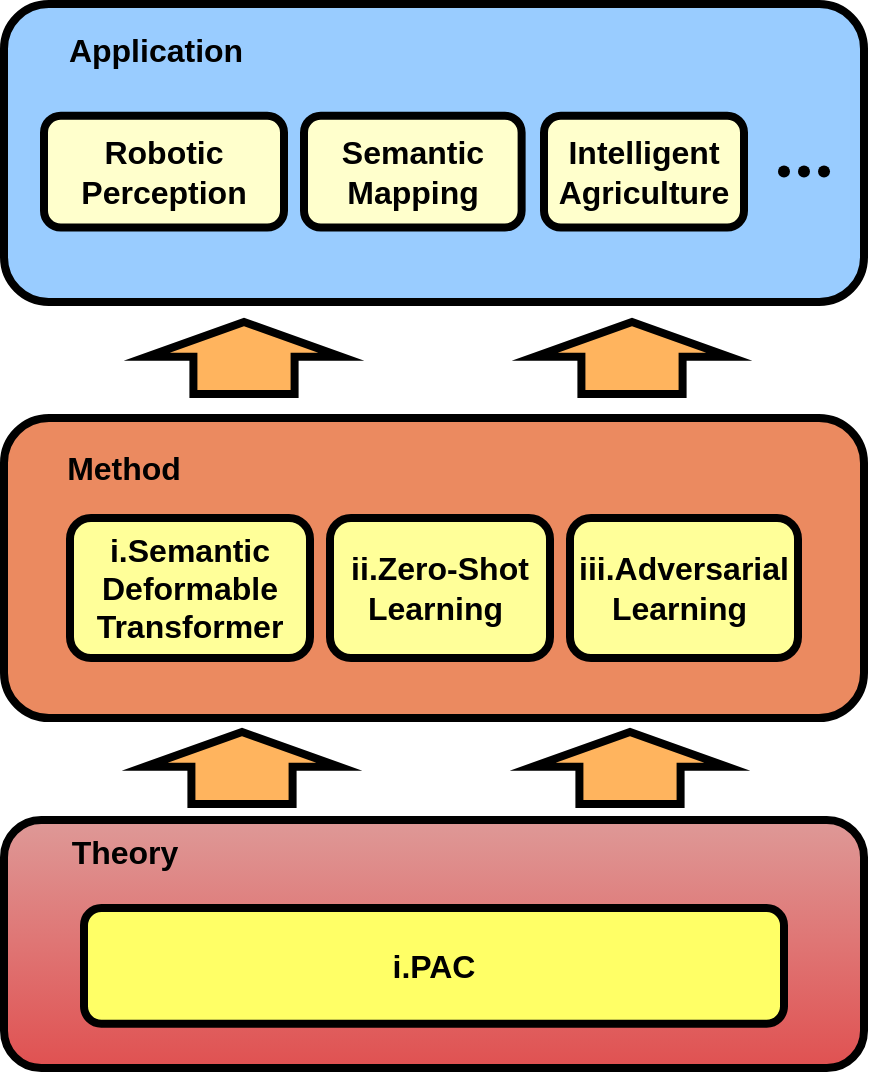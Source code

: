 <mxfile version="22.1.6" type="github">
  <diagram name="第 1 页" id="VBXrqZ1TGD6I4Q5Eti-B">
    <mxGraphModel dx="1386" dy="793" grid="1" gridSize="10" guides="1" tooltips="1" connect="1" arrows="1" fold="1" page="1" pageScale="1" pageWidth="827" pageHeight="1169" math="0" shadow="0">
      <root>
        <mxCell id="0" />
        <mxCell id="1" parent="0" />
        <mxCell id="AY9r4cSfCqV8gxd3wn3r-1" value="" style="group" parent="1" vertex="1" connectable="0">
          <mxGeometry x="100" y="621" width="430" height="124" as="geometry" />
        </mxCell>
        <mxCell id="AY9r4cSfCqV8gxd3wn3r-2" value="" style="rounded=1;whiteSpace=wrap;html=1;strokeWidth=4;fillColor=#DE9997;strokeColor=#000000;fillStyle=auto;gradientColor=#E05151;" parent="AY9r4cSfCqV8gxd3wn3r-1" vertex="1">
          <mxGeometry width="430.0" height="124" as="geometry" />
        </mxCell>
        <mxCell id="AY9r4cSfCqV8gxd3wn3r-3" value="&lt;b&gt;&lt;font style=&quot;font-size: 16px;&quot;&gt;i.PAC&lt;/font&gt;&lt;/b&gt;" style="rounded=1;whiteSpace=wrap;html=1;strokeWidth=4;fillColor=#FFFF66;strokeColor=#000000;" parent="AY9r4cSfCqV8gxd3wn3r-1" vertex="1">
          <mxGeometry x="40" y="43.997" width="350" height="57.867" as="geometry" />
        </mxCell>
        <mxCell id="AY9r4cSfCqV8gxd3wn3r-4" value="Theory" style="text;html=1;strokeColor=none;fillColor=none;align=center;verticalAlign=middle;whiteSpace=wrap;rounded=0;fontStyle=1;fontSize=16;" parent="AY9r4cSfCqV8gxd3wn3r-1" vertex="1">
          <mxGeometry x="30.001" y="3.307" width="61.429" height="24.8" as="geometry" />
        </mxCell>
        <mxCell id="AY9r4cSfCqV8gxd3wn3r-5" value="" style="group;fillColor=default;" parent="1" vertex="1" connectable="0">
          <mxGeometry x="100" y="213" width="430" height="157" as="geometry" />
        </mxCell>
        <mxCell id="AY9r4cSfCqV8gxd3wn3r-6" value="" style="rounded=1;whiteSpace=wrap;html=1;strokeWidth=4;fillColor=#99CCFF;strokeColor=#000000;" parent="AY9r4cSfCqV8gxd3wn3r-5" vertex="1">
          <mxGeometry width="430" height="148.97" as="geometry" />
        </mxCell>
        <mxCell id="AY9r4cSfCqV8gxd3wn3r-8" value="&lt;b style=&quot;border-color: var(--border-color); font-size: 16px;&quot;&gt;Robotic Perception&lt;/b&gt;" style="rounded=1;whiteSpace=wrap;html=1;strokeWidth=4;fillColor=#FFFFCC;" parent="AY9r4cSfCqV8gxd3wn3r-5" vertex="1">
          <mxGeometry x="20" y="55.87" width="120" height="55.86" as="geometry" />
        </mxCell>
        <mxCell id="AY9r4cSfCqV8gxd3wn3r-9" value="&lt;b&gt;&lt;font style=&quot;font-size: 16px;&quot;&gt;Intelligent&lt;br&gt;Agriculture&lt;br&gt;&lt;/font&gt;&lt;/b&gt;" style="rounded=1;whiteSpace=wrap;html=1;strokeWidth=4;fillColor=#FFFFCC;" parent="AY9r4cSfCqV8gxd3wn3r-5" vertex="1">
          <mxGeometry x="270" y="55.87" width="100" height="55.86" as="geometry" />
        </mxCell>
        <mxCell id="AY9r4cSfCqV8gxd3wn3r-10" value="Application" style="text;html=1;strokeColor=none;fillColor=none;align=center;verticalAlign=middle;whiteSpace=wrap;rounded=0;fontStyle=1;fontSize=16;" parent="AY9r4cSfCqV8gxd3wn3r-5" vertex="1">
          <mxGeometry x="45.6" y="9.315" width="60" height="27.931" as="geometry" />
        </mxCell>
        <mxCell id="AY9r4cSfCqV8gxd3wn3r-11" value="" style="shape=waypoint;sketch=0;fillStyle=solid;size=6;pointerEvents=1;points=[];fillColor=none;resizable=0;rotatable=0;perimeter=centerPerimeter;snapToPoint=1;" parent="AY9r4cSfCqV8gxd3wn3r-5" vertex="1">
          <mxGeometry x="380.0" y="73.799" width="20" height="20" as="geometry" />
        </mxCell>
        <mxCell id="AY9r4cSfCqV8gxd3wn3r-12" value="" style="shape=waypoint;sketch=0;fillStyle=solid;size=6;pointerEvents=1;points=[];fillColor=none;resizable=0;rotatable=0;perimeter=centerPerimeter;snapToPoint=1;" parent="AY9r4cSfCqV8gxd3wn3r-5" vertex="1">
          <mxGeometry x="390.002" y="73.799" width="20" height="20" as="geometry" />
        </mxCell>
        <mxCell id="AY9r4cSfCqV8gxd3wn3r-13" value="" style="shape=waypoint;sketch=0;fillStyle=solid;size=6;pointerEvents=1;points=[];fillColor=none;resizable=0;rotatable=0;perimeter=centerPerimeter;snapToPoint=1;" parent="AY9r4cSfCqV8gxd3wn3r-5" vertex="1">
          <mxGeometry x="400.004" y="73.799" width="20" height="20" as="geometry" />
        </mxCell>
        <mxCell id="AY9r4cSfCqV8gxd3wn3r-7" value="&lt;span style=&quot;font-size: 16px;&quot;&gt;&lt;b&gt;Semantic Mapping&lt;br&gt;&lt;/b&gt;&lt;/span&gt;" style="rounded=1;whiteSpace=wrap;html=1;strokeWidth=4;fillColor=#FFFFCC;" parent="AY9r4cSfCqV8gxd3wn3r-5" vertex="1">
          <mxGeometry x="150" y="55.87" width="108.81" height="55.86" as="geometry" />
        </mxCell>
        <mxCell id="AY9r4cSfCqV8gxd3wn3r-14" value="" style="shape=flexArrow;endArrow=classic;html=1;rounded=0;width=47.586;endSize=4.448;strokeWidth=4;endWidth=42.663;fillColor=#FFB45E;" parent="1" edge="1">
          <mxGeometry width="50" height="50" relative="1" as="geometry">
            <mxPoint x="414" y="410" as="sourcePoint" />
            <mxPoint x="414" y="370" as="targetPoint" />
            <Array as="points" />
          </mxGeometry>
        </mxCell>
        <mxCell id="AY9r4cSfCqV8gxd3wn3r-15" value="" style="shape=flexArrow;endArrow=classic;html=1;rounded=0;width=47.586;endSize=4.448;strokeWidth=4;endWidth=42.663;fillColor=#FFB45E;" parent="1" edge="1">
          <mxGeometry width="50" height="50" relative="1" as="geometry">
            <mxPoint x="220" y="410" as="sourcePoint" />
            <mxPoint x="220" y="370" as="targetPoint" />
            <Array as="points" />
          </mxGeometry>
        </mxCell>
        <mxCell id="AY9r4cSfCqV8gxd3wn3r-16" value="" style="rounded=1;whiteSpace=wrap;html=1;strokeWidth=4;fillColor=#EB8A60;strokeColor=#000000;" parent="1" vertex="1">
          <mxGeometry x="100" y="420" width="430" height="150" as="geometry" />
        </mxCell>
        <mxCell id="AY9r4cSfCqV8gxd3wn3r-19" value="Method" style="text;html=1;strokeColor=none;fillColor=none;align=center;verticalAlign=middle;whiteSpace=wrap;rounded=0;fontStyle=1;fontSize=16;" parent="1" vertex="1">
          <mxGeometry x="130" y="430" width="60" height="30" as="geometry" />
        </mxCell>
        <mxCell id="AY9r4cSfCqV8gxd3wn3r-20" value="" style="shape=flexArrow;endArrow=classic;html=1;rounded=0;width=47.586;endSize=4.448;strokeWidth=4;endWidth=42.663;fillColor=#FFB45E;" parent="1" edge="1">
          <mxGeometry width="50" height="50" relative="1" as="geometry">
            <mxPoint x="413" y="615" as="sourcePoint" />
            <mxPoint x="413" y="575" as="targetPoint" />
            <Array as="points" />
          </mxGeometry>
        </mxCell>
        <mxCell id="AY9r4cSfCqV8gxd3wn3r-21" value="" style="shape=flexArrow;endArrow=classic;html=1;rounded=0;width=47.586;endSize=4.448;strokeWidth=4;endWidth=42.663;fillColor=#FFB45E;" parent="1" edge="1">
          <mxGeometry width="50" height="50" relative="1" as="geometry">
            <mxPoint x="219" y="615" as="sourcePoint" />
            <mxPoint x="219" y="575" as="targetPoint" />
            <Array as="points" />
          </mxGeometry>
        </mxCell>
        <mxCell id="M7f8Qn7UfTuZR3yVRd4D-1" value="&lt;b style=&quot;border-color: var(--border-color); font-size: 16px;&quot;&gt;iii.Adversarial&lt;br&gt;Learning&amp;nbsp;&lt;/b&gt;&lt;span style=&quot;font-size: 16px;&quot;&gt;&lt;b&gt;&lt;br&gt;&lt;/b&gt;&lt;/span&gt;" style="rounded=1;whiteSpace=wrap;html=1;strokeWidth=4;fillColor=#FFFF99;" vertex="1" parent="1">
          <mxGeometry x="383" y="470" width="114" height="70" as="geometry" />
        </mxCell>
        <mxCell id="AY9r4cSfCqV8gxd3wn3r-17" value="&lt;b style=&quot;border-color: var(--border-color); font-size: 16px;&quot;&gt;i.Semantic&lt;br style=&quot;border-color: var(--border-color);&quot;&gt;Deformable&lt;br style=&quot;border-color: var(--border-color);&quot;&gt;Transformer&lt;/b&gt;" style="rounded=1;whiteSpace=wrap;html=1;strokeWidth=4;fillColor=#FFFF99;" parent="1" vertex="1">
          <mxGeometry x="133" y="470" width="120" height="70" as="geometry" />
        </mxCell>
        <mxCell id="AY9r4cSfCqV8gxd3wn3r-18" value="&lt;b style=&quot;border-color: var(--border-color); font-size: 16px;&quot;&gt;ii.Zero-Shot&lt;br style=&quot;border-color: var(--border-color);&quot;&gt;Learning&amp;nbsp;&lt;/b&gt;&lt;span style=&quot;font-size: 16px;&quot;&gt;&lt;b&gt;&lt;br&gt;&lt;/b&gt;&lt;/span&gt;" style="rounded=1;whiteSpace=wrap;html=1;strokeWidth=4;fillColor=#FFFF99;" parent="1" vertex="1">
          <mxGeometry x="263" y="470" width="110" height="70" as="geometry" />
        </mxCell>
      </root>
    </mxGraphModel>
  </diagram>
</mxfile>
